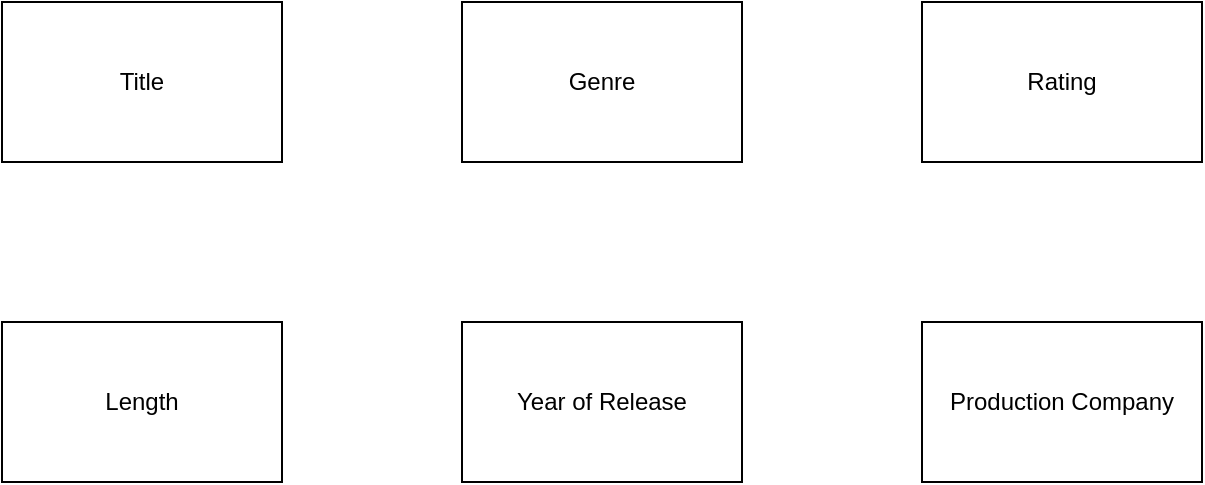 <mxfile version="14.7.0" type="github"><diagram id="sgW8315THJMmDeOMLILc" name="Page-1"><mxGraphModel dx="998" dy="548" grid="1" gridSize="10" guides="1" tooltips="1" connect="1" arrows="1" fold="1" page="1" pageScale="1" pageWidth="850" pageHeight="1100" math="0" shadow="0"><root><mxCell id="0"/><mxCell id="1" parent="0"/><mxCell id="68K0g6yoqlShgge0QlgU-1" value="Title" style="rounded=0;whiteSpace=wrap;html=1;" vertex="1" parent="1"><mxGeometry x="90" y="240" width="140" height="80" as="geometry"/></mxCell><mxCell id="68K0g6yoqlShgge0QlgU-3" value="Genre" style="rounded=0;whiteSpace=wrap;html=1;" vertex="1" parent="1"><mxGeometry x="320" y="240" width="140" height="80" as="geometry"/></mxCell><mxCell id="68K0g6yoqlShgge0QlgU-5" value="Rating" style="rounded=0;whiteSpace=wrap;html=1;" vertex="1" parent="1"><mxGeometry x="550" y="240" width="140" height="80" as="geometry"/></mxCell><mxCell id="68K0g6yoqlShgge0QlgU-7" value="Year of Release" style="rounded=0;whiteSpace=wrap;html=1;" vertex="1" parent="1"><mxGeometry x="320" y="400" width="140" height="80" as="geometry"/></mxCell><mxCell id="68K0g6yoqlShgge0QlgU-8" value="Length" style="rounded=0;whiteSpace=wrap;html=1;" vertex="1" parent="1"><mxGeometry x="90" y="400" width="140" height="80" as="geometry"/></mxCell><mxCell id="68K0g6yoqlShgge0QlgU-9" value="Production Company" style="rounded=0;whiteSpace=wrap;html=1;" vertex="1" parent="1"><mxGeometry x="550" y="400" width="140" height="80" as="geometry"/></mxCell></root></mxGraphModel></diagram></mxfile>